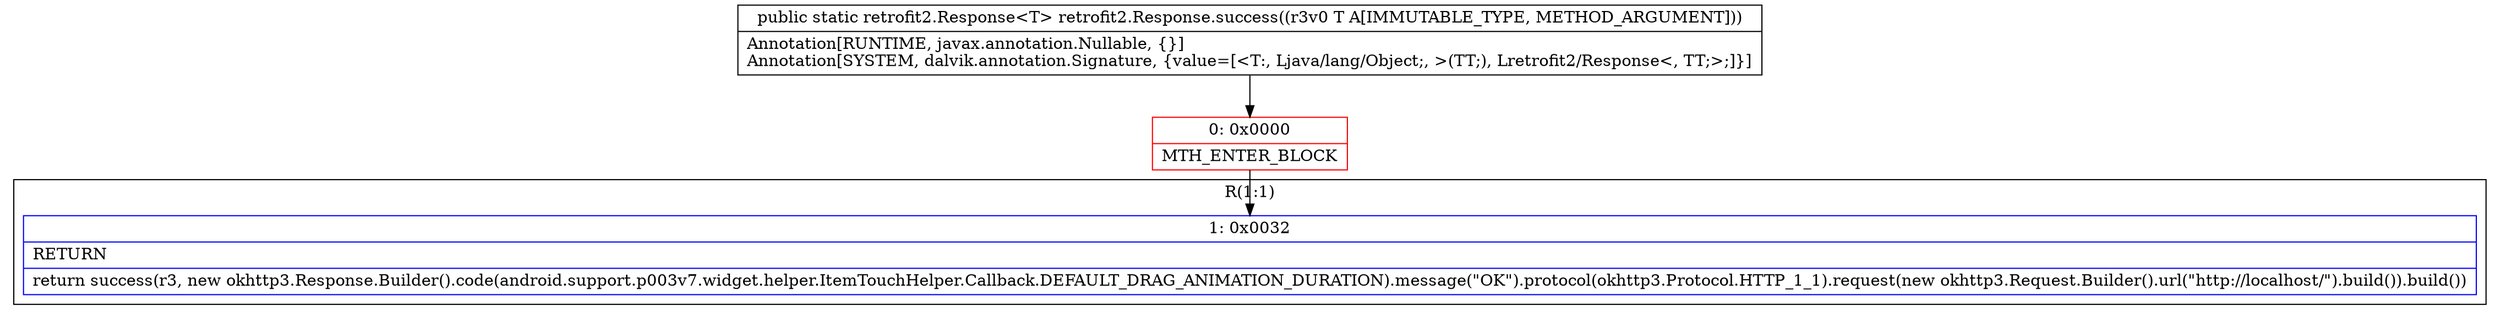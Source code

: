 digraph "CFG forretrofit2.Response.success(Ljava\/lang\/Object;)Lretrofit2\/Response;" {
subgraph cluster_Region_891646911 {
label = "R(1:1)";
node [shape=record,color=blue];
Node_1 [shape=record,label="{1\:\ 0x0032|RETURN\l|return success(r3, new okhttp3.Response.Builder().code(android.support.p003v7.widget.helper.ItemTouchHelper.Callback.DEFAULT_DRAG_ANIMATION_DURATION).message(\"OK\").protocol(okhttp3.Protocol.HTTP_1_1).request(new okhttp3.Request.Builder().url(\"http:\/\/localhost\/\").build()).build())\l}"];
}
Node_0 [shape=record,color=red,label="{0\:\ 0x0000|MTH_ENTER_BLOCK\l}"];
MethodNode[shape=record,label="{public static retrofit2.Response\<T\> retrofit2.Response.success((r3v0 T A[IMMUTABLE_TYPE, METHOD_ARGUMENT]))  | Annotation[RUNTIME, javax.annotation.Nullable, \{\}]\lAnnotation[SYSTEM, dalvik.annotation.Signature, \{value=[\<T:, Ljava\/lang\/Object;, \>(TT;), Lretrofit2\/Response\<, TT;\>;]\}]\l}"];
MethodNode -> Node_0;
Node_0 -> Node_1;
}

